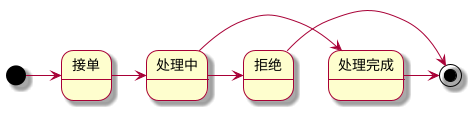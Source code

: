 @startuml
skin rose
top to bottom direction
[*] -> 接单
    接单 -> 处理中
    处理中 -> 处理完成
    处理中 -> 拒绝
    处理完成 -> [*]
拒绝 -> [*]



@enduml